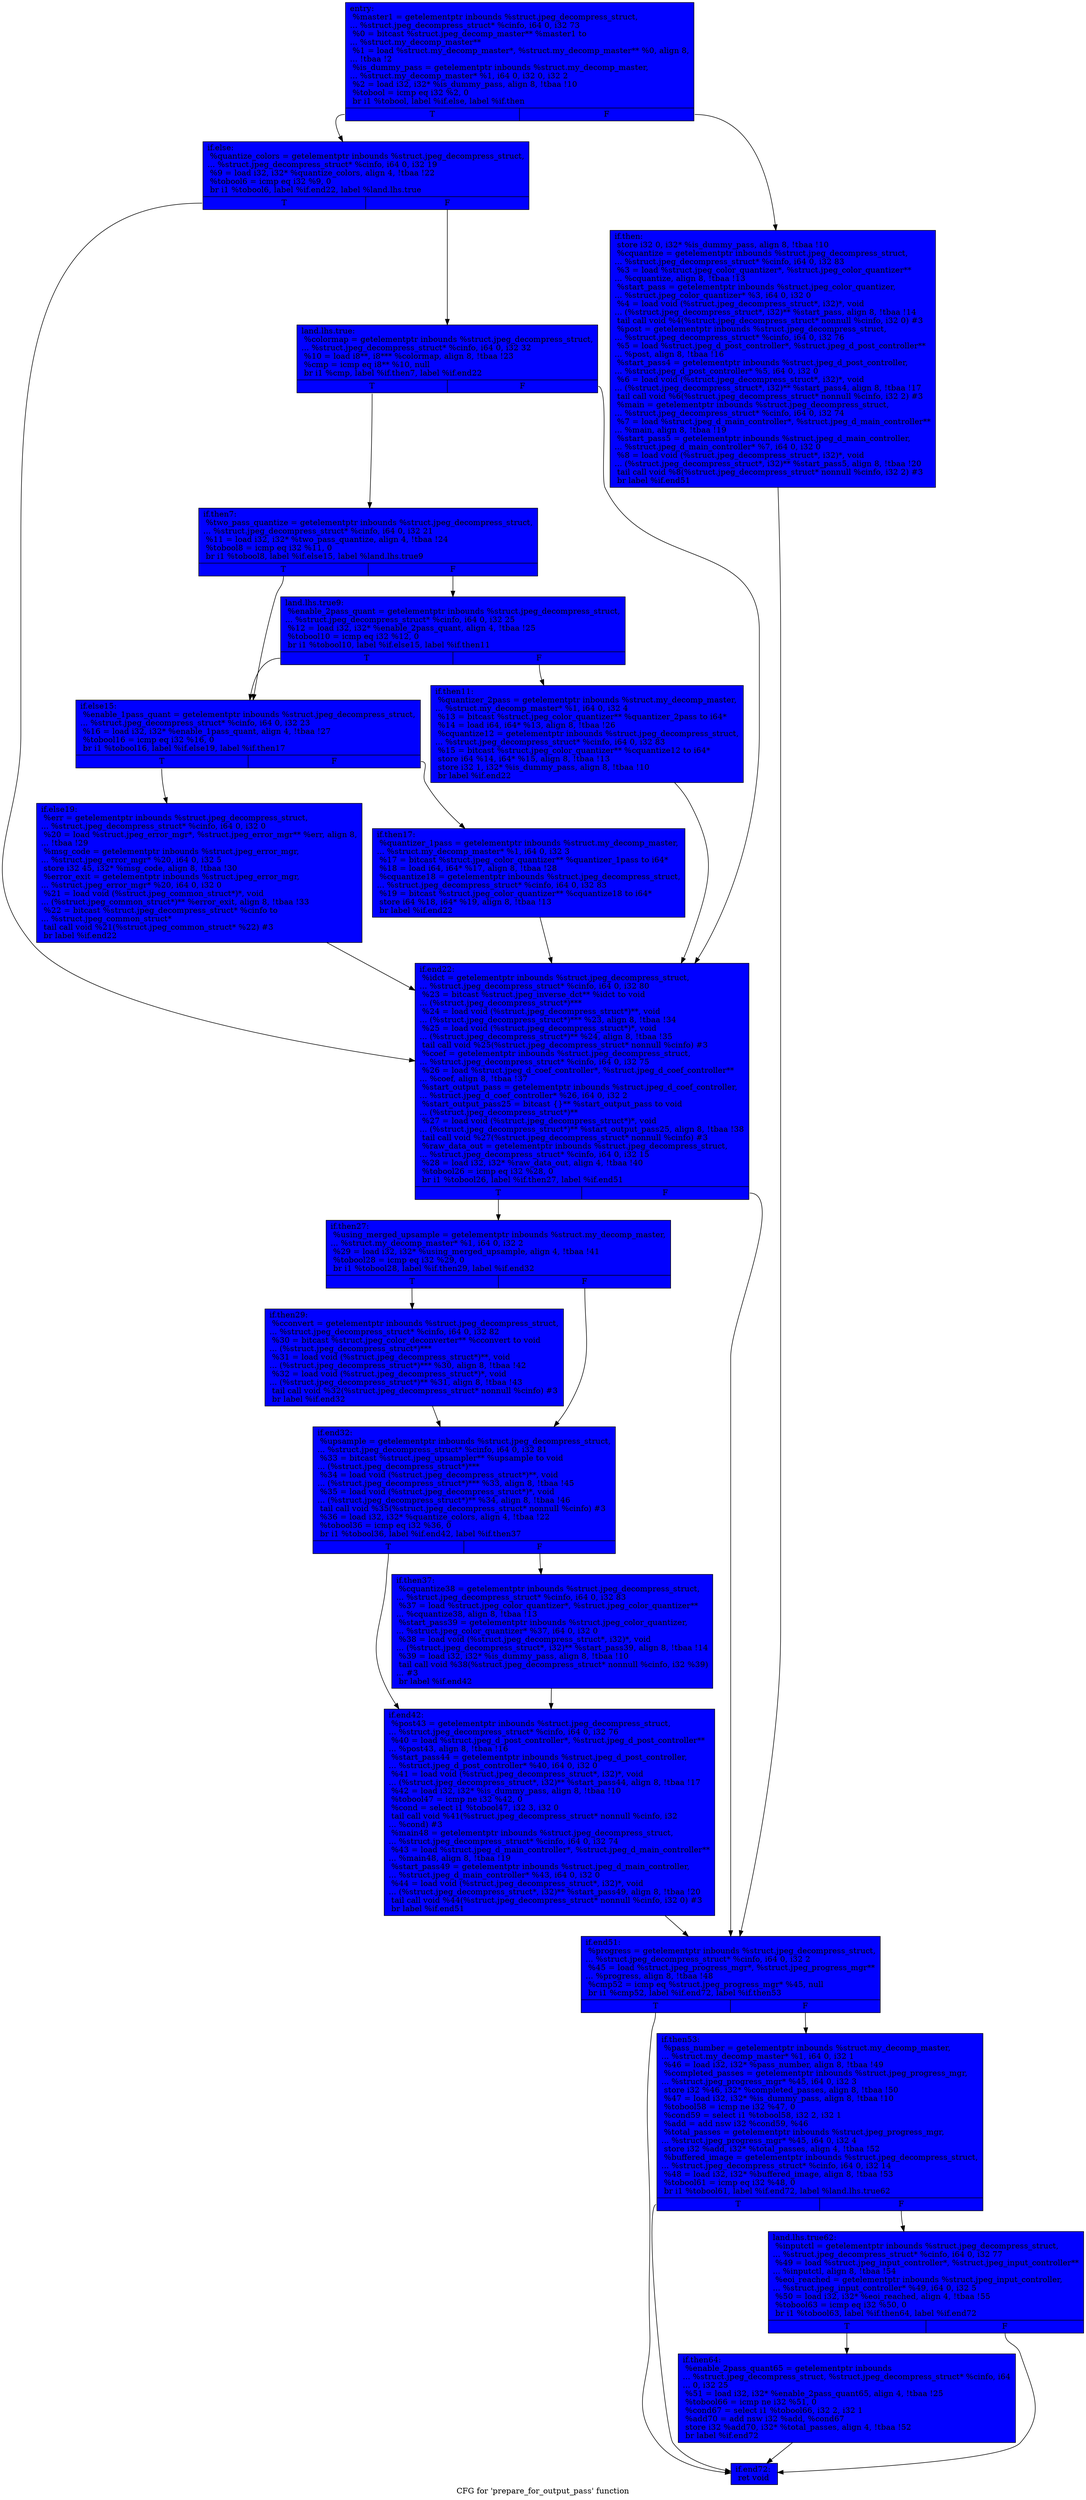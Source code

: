 digraph "CFG for 'prepare_for_output_pass' function" {
	label="CFG for 'prepare_for_output_pass' function";

	Node0x612ae30 [shape=record, style = filled, fillcolor = blue, label="{entry:\l  %master1 = getelementptr inbounds %struct.jpeg_decompress_struct,\l... %struct.jpeg_decompress_struct* %cinfo, i64 0, i32 73\l  %0 = bitcast %struct.jpeg_decomp_master** %master1 to\l... %struct.my_decomp_master**\l  %1 = load %struct.my_decomp_master*, %struct.my_decomp_master** %0, align 8,\l... !tbaa !2\l  %is_dummy_pass = getelementptr inbounds %struct.my_decomp_master,\l... %struct.my_decomp_master* %1, i64 0, i32 0, i32 2\l  %2 = load i32, i32* %is_dummy_pass, align 8, !tbaa !10\l  %tobool = icmp eq i32 %2, 0\l  br i1 %tobool, label %if.else, label %if.then\l|{<s0>T|<s1>F}}"];
	Node0x612ae30:s0 -> Node0x613fa70;
	Node0x612ae30:s1 -> Node0x613fb20;
	Node0x613fb20 [shape=record, style = filled, fillcolor = blue, label="{if.then:                                          \l  store i32 0, i32* %is_dummy_pass, align 8, !tbaa !10\l  %cquantize = getelementptr inbounds %struct.jpeg_decompress_struct,\l... %struct.jpeg_decompress_struct* %cinfo, i64 0, i32 83\l  %3 = load %struct.jpeg_color_quantizer*, %struct.jpeg_color_quantizer**\l... %cquantize, align 8, !tbaa !13\l  %start_pass = getelementptr inbounds %struct.jpeg_color_quantizer,\l... %struct.jpeg_color_quantizer* %3, i64 0, i32 0\l  %4 = load void (%struct.jpeg_decompress_struct*, i32)*, void\l... (%struct.jpeg_decompress_struct*, i32)** %start_pass, align 8, !tbaa !14\l  tail call void %4(%struct.jpeg_decompress_struct* nonnull %cinfo, i32 0) #3\l  %post = getelementptr inbounds %struct.jpeg_decompress_struct,\l... %struct.jpeg_decompress_struct* %cinfo, i64 0, i32 76\l  %5 = load %struct.jpeg_d_post_controller*, %struct.jpeg_d_post_controller**\l... %post, align 8, !tbaa !16\l  %start_pass4 = getelementptr inbounds %struct.jpeg_d_post_controller,\l... %struct.jpeg_d_post_controller* %5, i64 0, i32 0\l  %6 = load void (%struct.jpeg_decompress_struct*, i32)*, void\l... (%struct.jpeg_decompress_struct*, i32)** %start_pass4, align 8, !tbaa !17\l  tail call void %6(%struct.jpeg_decompress_struct* nonnull %cinfo, i32 2) #3\l  %main = getelementptr inbounds %struct.jpeg_decompress_struct,\l... %struct.jpeg_decompress_struct* %cinfo, i64 0, i32 74\l  %7 = load %struct.jpeg_d_main_controller*, %struct.jpeg_d_main_controller**\l... %main, align 8, !tbaa !19\l  %start_pass5 = getelementptr inbounds %struct.jpeg_d_main_controller,\l... %struct.jpeg_d_main_controller* %7, i64 0, i32 0\l  %8 = load void (%struct.jpeg_decompress_struct*, i32)*, void\l... (%struct.jpeg_decompress_struct*, i32)** %start_pass5, align 8, !tbaa !20\l  tail call void %8(%struct.jpeg_decompress_struct* nonnull %cinfo, i32 2) #3\l  br label %if.end51\l}"];
	Node0x613fb20 -> Node0x6140ea0;
	Node0x613fa70 [shape=record, style = filled, fillcolor = blue, label="{if.else:                                          \l  %quantize_colors = getelementptr inbounds %struct.jpeg_decompress_struct,\l... %struct.jpeg_decompress_struct* %cinfo, i64 0, i32 19\l  %9 = load i32, i32* %quantize_colors, align 4, !tbaa !22\l  %tobool6 = icmp eq i32 %9, 0\l  br i1 %tobool6, label %if.end22, label %land.lhs.true\l|{<s0>T|<s1>F}}"];
	Node0x613fa70:s0 -> Node0x6141130;
	Node0x613fa70:s1 -> Node0x6141210;
	Node0x6141210 [shape=record, style = filled, fillcolor = blue, label="{land.lhs.true:                                    \l  %colormap = getelementptr inbounds %struct.jpeg_decompress_struct,\l... %struct.jpeg_decompress_struct* %cinfo, i64 0, i32 32\l  %10 = load i8**, i8*** %colormap, align 8, !tbaa !23\l  %cmp = icmp eq i8** %10, null\l  br i1 %cmp, label %if.then7, label %if.end22\l|{<s0>T|<s1>F}}"];
	Node0x6141210:s0 -> Node0x611c4b0;
	Node0x6141210:s1 -> Node0x6141130;
	Node0x611c4b0 [shape=record, style = filled, fillcolor = blue, label="{if.then7:                                         \l  %two_pass_quantize = getelementptr inbounds %struct.jpeg_decompress_struct,\l... %struct.jpeg_decompress_struct* %cinfo, i64 0, i32 21\l  %11 = load i32, i32* %two_pass_quantize, align 4, !tbaa !24\l  %tobool8 = icmp eq i32 %11, 0\l  br i1 %tobool8, label %if.else15, label %land.lhs.true9\l|{<s0>T|<s1>F}}"];
	Node0x611c4b0:s0 -> Node0x611cdd0;
	Node0x611c4b0:s1 -> Node0x611ceb0;
	Node0x611ceb0 [shape=record, style = filled, fillcolor = blue, label="{land.lhs.true9:                                   \l  %enable_2pass_quant = getelementptr inbounds %struct.jpeg_decompress_struct,\l... %struct.jpeg_decompress_struct* %cinfo, i64 0, i32 25\l  %12 = load i32, i32* %enable_2pass_quant, align 4, !tbaa !25\l  %tobool10 = icmp eq i32 %12, 0\l  br i1 %tobool10, label %if.else15, label %if.then11\l|{<s0>T|<s1>F}}"];
	Node0x611ceb0:s0 -> Node0x611cdd0;
	Node0x611ceb0:s1 -> Node0x611d330;
	Node0x611d330 [shape=record, style = filled, fillcolor = blue, label="{if.then11:                                        \l  %quantizer_2pass = getelementptr inbounds %struct.my_decomp_master,\l... %struct.my_decomp_master* %1, i64 0, i32 4\l  %13 = bitcast %struct.jpeg_color_quantizer** %quantizer_2pass to i64*\l  %14 = load i64, i64* %13, align 8, !tbaa !26\l  %cquantize12 = getelementptr inbounds %struct.jpeg_decompress_struct,\l... %struct.jpeg_decompress_struct* %cinfo, i64 0, i32 83\l  %15 = bitcast %struct.jpeg_color_quantizer** %cquantize12 to i64*\l  store i64 %14, i64* %15, align 8, !tbaa !13\l  store i32 1, i32* %is_dummy_pass, align 8, !tbaa !10\l  br label %if.end22\l}"];
	Node0x611d330 -> Node0x6141130;
	Node0x611cdd0 [shape=record, style = filled, fillcolor = blue, label="{if.else15:                                        \l  %enable_1pass_quant = getelementptr inbounds %struct.jpeg_decompress_struct,\l... %struct.jpeg_decompress_struct* %cinfo, i64 0, i32 23\l  %16 = load i32, i32* %enable_1pass_quant, align 4, !tbaa !27\l  %tobool16 = icmp eq i32 %16, 0\l  br i1 %tobool16, label %if.else19, label %if.then17\l|{<s0>T|<s1>F}}"];
	Node0x611cdd0:s0 -> Node0x611da70;
	Node0x611cdd0:s1 -> Node0x611db50;
	Node0x611db50 [shape=record, style = filled, fillcolor = blue, label="{if.then17:                                        \l  %quantizer_1pass = getelementptr inbounds %struct.my_decomp_master,\l... %struct.my_decomp_master* %1, i64 0, i32 3\l  %17 = bitcast %struct.jpeg_color_quantizer** %quantizer_1pass to i64*\l  %18 = load i64, i64* %17, align 8, !tbaa !28\l  %cquantize18 = getelementptr inbounds %struct.jpeg_decompress_struct,\l... %struct.jpeg_decompress_struct* %cinfo, i64 0, i32 83\l  %19 = bitcast %struct.jpeg_color_quantizer** %cquantize18 to i64*\l  store i64 %18, i64* %19, align 8, !tbaa !13\l  br label %if.end22\l}"];
	Node0x611db50 -> Node0x6141130;
	Node0x611da70 [shape=record, style = filled, fillcolor = blue, label="{if.else19:                                        \l  %err = getelementptr inbounds %struct.jpeg_decompress_struct,\l... %struct.jpeg_decompress_struct* %cinfo, i64 0, i32 0\l  %20 = load %struct.jpeg_error_mgr*, %struct.jpeg_error_mgr** %err, align 8,\l... !tbaa !29\l  %msg_code = getelementptr inbounds %struct.jpeg_error_mgr,\l... %struct.jpeg_error_mgr* %20, i64 0, i32 5\l  store i32 45, i32* %msg_code, align 8, !tbaa !30\l  %error_exit = getelementptr inbounds %struct.jpeg_error_mgr,\l... %struct.jpeg_error_mgr* %20, i64 0, i32 0\l  %21 = load void (%struct.jpeg_common_struct*)*, void\l... (%struct.jpeg_common_struct*)** %error_exit, align 8, !tbaa !33\l  %22 = bitcast %struct.jpeg_decompress_struct* %cinfo to\l... %struct.jpeg_common_struct*\l  tail call void %21(%struct.jpeg_common_struct* %22) #3\l  br label %if.end22\l}"];
	Node0x611da70 -> Node0x6141130;
	Node0x6141130 [shape=record, style = filled, fillcolor = blue, label="{if.end22:                                         \l  %idct = getelementptr inbounds %struct.jpeg_decompress_struct,\l... %struct.jpeg_decompress_struct* %cinfo, i64 0, i32 80\l  %23 = bitcast %struct.jpeg_inverse_dct** %idct to void\l... (%struct.jpeg_decompress_struct*)***\l  %24 = load void (%struct.jpeg_decompress_struct*)**, void\l... (%struct.jpeg_decompress_struct*)*** %23, align 8, !tbaa !34\l  %25 = load void (%struct.jpeg_decompress_struct*)*, void\l... (%struct.jpeg_decompress_struct*)** %24, align 8, !tbaa !35\l  tail call void %25(%struct.jpeg_decompress_struct* nonnull %cinfo) #3\l  %coef = getelementptr inbounds %struct.jpeg_decompress_struct,\l... %struct.jpeg_decompress_struct* %cinfo, i64 0, i32 75\l  %26 = load %struct.jpeg_d_coef_controller*, %struct.jpeg_d_coef_controller**\l... %coef, align 8, !tbaa !37\l  %start_output_pass = getelementptr inbounds %struct.jpeg_d_coef_controller,\l... %struct.jpeg_d_coef_controller* %26, i64 0, i32 2\l  %start_output_pass25 = bitcast \{\}** %start_output_pass to void\l... (%struct.jpeg_decompress_struct*)**\l  %27 = load void (%struct.jpeg_decompress_struct*)*, void\l... (%struct.jpeg_decompress_struct*)** %start_output_pass25, align 8, !tbaa !38\l  tail call void %27(%struct.jpeg_decompress_struct* nonnull %cinfo) #3\l  %raw_data_out = getelementptr inbounds %struct.jpeg_decompress_struct,\l... %struct.jpeg_decompress_struct* %cinfo, i64 0, i32 15\l  %28 = load i32, i32* %raw_data_out, align 4, !tbaa !40\l  %tobool26 = icmp eq i32 %28, 0\l  br i1 %tobool26, label %if.then27, label %if.end51\l|{<s0>T|<s1>F}}"];
	Node0x6141130:s0 -> Node0x611f8b0;
	Node0x6141130:s1 -> Node0x6140ea0;
	Node0x611f8b0 [shape=record, style = filled, fillcolor = blue, label="{if.then27:                                        \l  %using_merged_upsample = getelementptr inbounds %struct.my_decomp_master,\l... %struct.my_decomp_master* %1, i64 0, i32 2\l  %29 = load i32, i32* %using_merged_upsample, align 4, !tbaa !41\l  %tobool28 = icmp eq i32 %29, 0\l  br i1 %tobool28, label %if.then29, label %if.end32\l|{<s0>T|<s1>F}}"];
	Node0x611f8b0:s0 -> Node0x611fba0;
	Node0x611f8b0:s1 -> Node0x61202a0;
	Node0x611fba0 [shape=record, style = filled, fillcolor = blue, label="{if.then29:                                        \l  %cconvert = getelementptr inbounds %struct.jpeg_decompress_struct,\l... %struct.jpeg_decompress_struct* %cinfo, i64 0, i32 82\l  %30 = bitcast %struct.jpeg_color_deconverter** %cconvert to void\l... (%struct.jpeg_decompress_struct*)***\l  %31 = load void (%struct.jpeg_decompress_struct*)**, void\l... (%struct.jpeg_decompress_struct*)*** %30, align 8, !tbaa !42\l  %32 = load void (%struct.jpeg_decompress_struct*)*, void\l... (%struct.jpeg_decompress_struct*)** %31, align 8, !tbaa !43\l  tail call void %32(%struct.jpeg_decompress_struct* nonnull %cinfo) #3\l  br label %if.end32\l}"];
	Node0x611fba0 -> Node0x61202a0;
	Node0x61202a0 [shape=record, style = filled, fillcolor = blue, label="{if.end32:                                         \l  %upsample = getelementptr inbounds %struct.jpeg_decompress_struct,\l... %struct.jpeg_decompress_struct* %cinfo, i64 0, i32 81\l  %33 = bitcast %struct.jpeg_upsampler** %upsample to void\l... (%struct.jpeg_decompress_struct*)***\l  %34 = load void (%struct.jpeg_decompress_struct*)**, void\l... (%struct.jpeg_decompress_struct*)*** %33, align 8, !tbaa !45\l  %35 = load void (%struct.jpeg_decompress_struct*)*, void\l... (%struct.jpeg_decompress_struct*)** %34, align 8, !tbaa !46\l  tail call void %35(%struct.jpeg_decompress_struct* nonnull %cinfo) #3\l  %36 = load i32, i32* %quantize_colors, align 4, !tbaa !22\l  %tobool36 = icmp eq i32 %36, 0\l  br i1 %tobool36, label %if.end42, label %if.then37\l|{<s0>T|<s1>F}}"];
	Node0x61202a0:s0 -> Node0x614b610;
	Node0x61202a0:s1 -> Node0x614b6f0;
	Node0x614b6f0 [shape=record, style = filled, fillcolor = blue, label="{if.then37:                                        \l  %cquantize38 = getelementptr inbounds %struct.jpeg_decompress_struct,\l... %struct.jpeg_decompress_struct* %cinfo, i64 0, i32 83\l  %37 = load %struct.jpeg_color_quantizer*, %struct.jpeg_color_quantizer**\l... %cquantize38, align 8, !tbaa !13\l  %start_pass39 = getelementptr inbounds %struct.jpeg_color_quantizer,\l... %struct.jpeg_color_quantizer* %37, i64 0, i32 0\l  %38 = load void (%struct.jpeg_decompress_struct*, i32)*, void\l... (%struct.jpeg_decompress_struct*, i32)** %start_pass39, align 8, !tbaa !14\l  %39 = load i32, i32* %is_dummy_pass, align 8, !tbaa !10\l  tail call void %38(%struct.jpeg_decompress_struct* nonnull %cinfo, i32 %39)\l... #3\l  br label %if.end42\l}"];
	Node0x614b6f0 -> Node0x614b610;
	Node0x614b610 [shape=record, style = filled, fillcolor = blue, label="{if.end42:                                         \l  %post43 = getelementptr inbounds %struct.jpeg_decompress_struct,\l... %struct.jpeg_decompress_struct* %cinfo, i64 0, i32 76\l  %40 = load %struct.jpeg_d_post_controller*, %struct.jpeg_d_post_controller**\l... %post43, align 8, !tbaa !16\l  %start_pass44 = getelementptr inbounds %struct.jpeg_d_post_controller,\l... %struct.jpeg_d_post_controller* %40, i64 0, i32 0\l  %41 = load void (%struct.jpeg_decompress_struct*, i32)*, void\l... (%struct.jpeg_decompress_struct*, i32)** %start_pass44, align 8, !tbaa !17\l  %42 = load i32, i32* %is_dummy_pass, align 8, !tbaa !10\l  %tobool47 = icmp ne i32 %42, 0\l  %cond = select i1 %tobool47, i32 3, i32 0\l  tail call void %41(%struct.jpeg_decompress_struct* nonnull %cinfo, i32\l... %cond) #3\l  %main48 = getelementptr inbounds %struct.jpeg_decompress_struct,\l... %struct.jpeg_decompress_struct* %cinfo, i64 0, i32 74\l  %43 = load %struct.jpeg_d_main_controller*, %struct.jpeg_d_main_controller**\l... %main48, align 8, !tbaa !19\l  %start_pass49 = getelementptr inbounds %struct.jpeg_d_main_controller,\l... %struct.jpeg_d_main_controller* %43, i64 0, i32 0\l  %44 = load void (%struct.jpeg_decompress_struct*, i32)*, void\l... (%struct.jpeg_decompress_struct*, i32)** %start_pass49, align 8, !tbaa !20\l  tail call void %44(%struct.jpeg_decompress_struct* nonnull %cinfo, i32 0) #3\l  br label %if.end51\l}"];
	Node0x614b610 -> Node0x6140ea0;
	Node0x6140ea0 [shape=record, style = filled, fillcolor = blue, label="{if.end51:                                         \l  %progress = getelementptr inbounds %struct.jpeg_decompress_struct,\l... %struct.jpeg_decompress_struct* %cinfo, i64 0, i32 2\l  %45 = load %struct.jpeg_progress_mgr*, %struct.jpeg_progress_mgr**\l... %progress, align 8, !tbaa !48\l  %cmp52 = icmp eq %struct.jpeg_progress_mgr* %45, null\l  br i1 %cmp52, label %if.end72, label %if.then53\l|{<s0>T|<s1>F}}"];
	Node0x6140ea0:s0 -> Node0x614ea80;
	Node0x6140ea0:s1 -> Node0x614eb60;
	Node0x614eb60 [shape=record, style = filled, fillcolor = blue, label="{if.then53:                                        \l  %pass_number = getelementptr inbounds %struct.my_decomp_master,\l... %struct.my_decomp_master* %1, i64 0, i32 1\l  %46 = load i32, i32* %pass_number, align 8, !tbaa !49\l  %completed_passes = getelementptr inbounds %struct.jpeg_progress_mgr,\l... %struct.jpeg_progress_mgr* %45, i64 0, i32 3\l  store i32 %46, i32* %completed_passes, align 8, !tbaa !50\l  %47 = load i32, i32* %is_dummy_pass, align 8, !tbaa !10\l  %tobool58 = icmp ne i32 %47, 0\l  %cond59 = select i1 %tobool58, i32 2, i32 1\l  %add = add nsw i32 %cond59, %46\l  %total_passes = getelementptr inbounds %struct.jpeg_progress_mgr,\l... %struct.jpeg_progress_mgr* %45, i64 0, i32 4\l  store i32 %add, i32* %total_passes, align 4, !tbaa !52\l  %buffered_image = getelementptr inbounds %struct.jpeg_decompress_struct,\l... %struct.jpeg_decompress_struct* %cinfo, i64 0, i32 14\l  %48 = load i32, i32* %buffered_image, align 8, !tbaa !53\l  %tobool61 = icmp eq i32 %48, 0\l  br i1 %tobool61, label %if.end72, label %land.lhs.true62\l|{<s0>T|<s1>F}}"];
	Node0x614eb60:s0 -> Node0x614ea80;
	Node0x614eb60:s1 -> Node0x61500b0;
	Node0x61500b0 [shape=record, style = filled, fillcolor = blue, label="{land.lhs.true62:                                  \l  %inputctl = getelementptr inbounds %struct.jpeg_decompress_struct,\l... %struct.jpeg_decompress_struct* %cinfo, i64 0, i32 77\l  %49 = load %struct.jpeg_input_controller*, %struct.jpeg_input_controller**\l... %inputctl, align 8, !tbaa !54\l  %eoi_reached = getelementptr inbounds %struct.jpeg_input_controller,\l... %struct.jpeg_input_controller* %49, i64 0, i32 5\l  %50 = load i32, i32* %eoi_reached, align 4, !tbaa !55\l  %tobool63 = icmp eq i32 %50, 0\l  br i1 %tobool63, label %if.then64, label %if.end72\l|{<s0>T|<s1>F}}"];
	Node0x61500b0:s0 -> Node0x61505d0;
	Node0x61500b0:s1 -> Node0x614ea80;
	Node0x61505d0 [shape=record, style = filled, fillcolor = blue, label="{if.then64:                                        \l  %enable_2pass_quant65 = getelementptr inbounds\l... %struct.jpeg_decompress_struct, %struct.jpeg_decompress_struct* %cinfo, i64\l... 0, i32 25\l  %51 = load i32, i32* %enable_2pass_quant65, align 4, !tbaa !25\l  %tobool66 = icmp ne i32 %51, 0\l  %cond67 = select i1 %tobool66, i32 2, i32 1\l  %add70 = add nsw i32 %add, %cond67\l  store i32 %add70, i32* %total_passes, align 4, !tbaa !52\l  br label %if.end72\l}"];
	Node0x61505d0 -> Node0x614ea80;
	Node0x614ea80 [shape=record, style = filled, fillcolor = blue, label="{if.end72:                                         \l  ret void\l}"];
}
